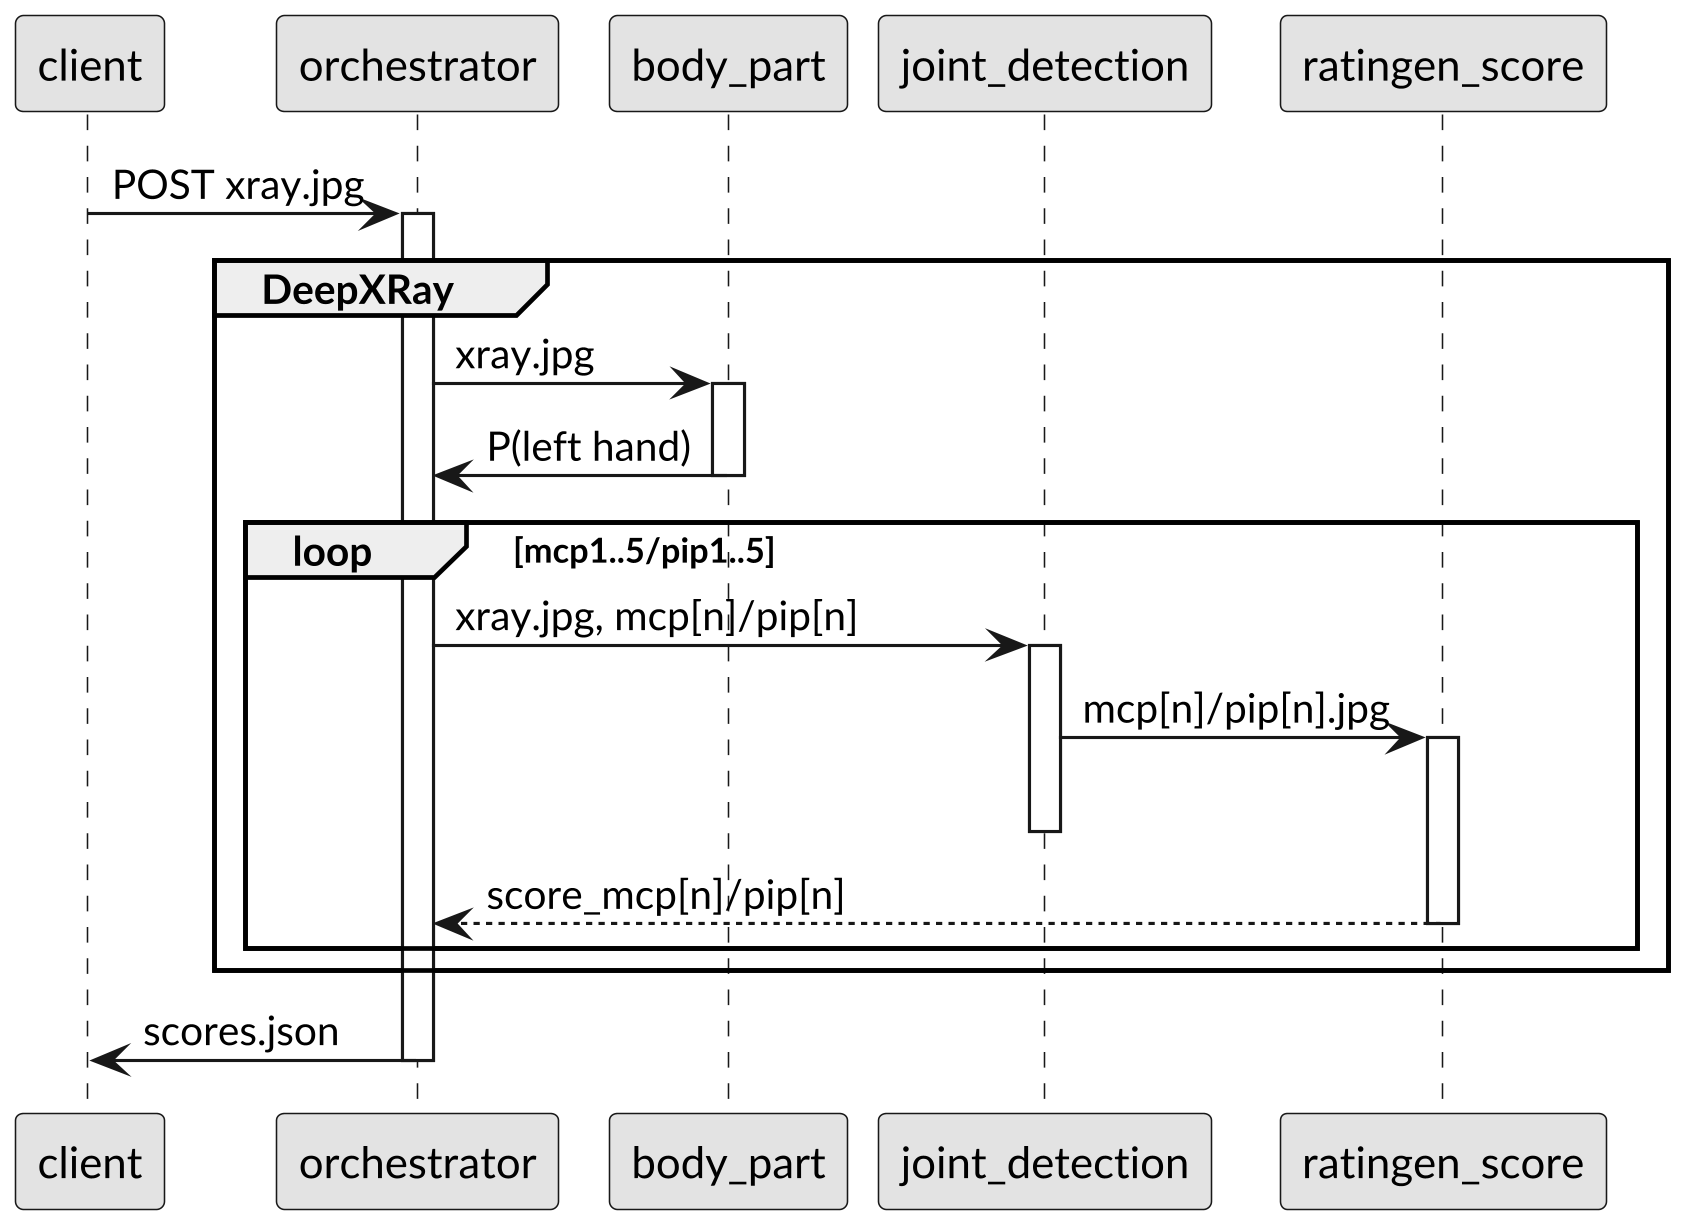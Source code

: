 @startuml

skinparam monochrome true
skinparam defaultFontName Lato
skinparam dpi 300

client -> orchestrator: POST xray.jpg
activate orchestrator

group DeepXRay

    orchestrator -> body_part: xray.jpg
    activate body_part

    body_part -> orchestrator: P(left hand)
    deactivate body_part

    loop mcp1..5/pip1..5
        orchestrator -> joint_detection: xray.jpg, mcp[n]/pip[n]
        activate joint_detection
        joint_detection -> ratingen_score: mcp[n]/pip[n].jpg
        activate ratingen_score
        deactivate joint_detection
        ratingen_score --> orchestrator: score_mcp[n]/pip[n]
        deactivate ratingen_score
    end
end

orchestrator -> client: scores.json
deactivate orchestrator

@enduml
